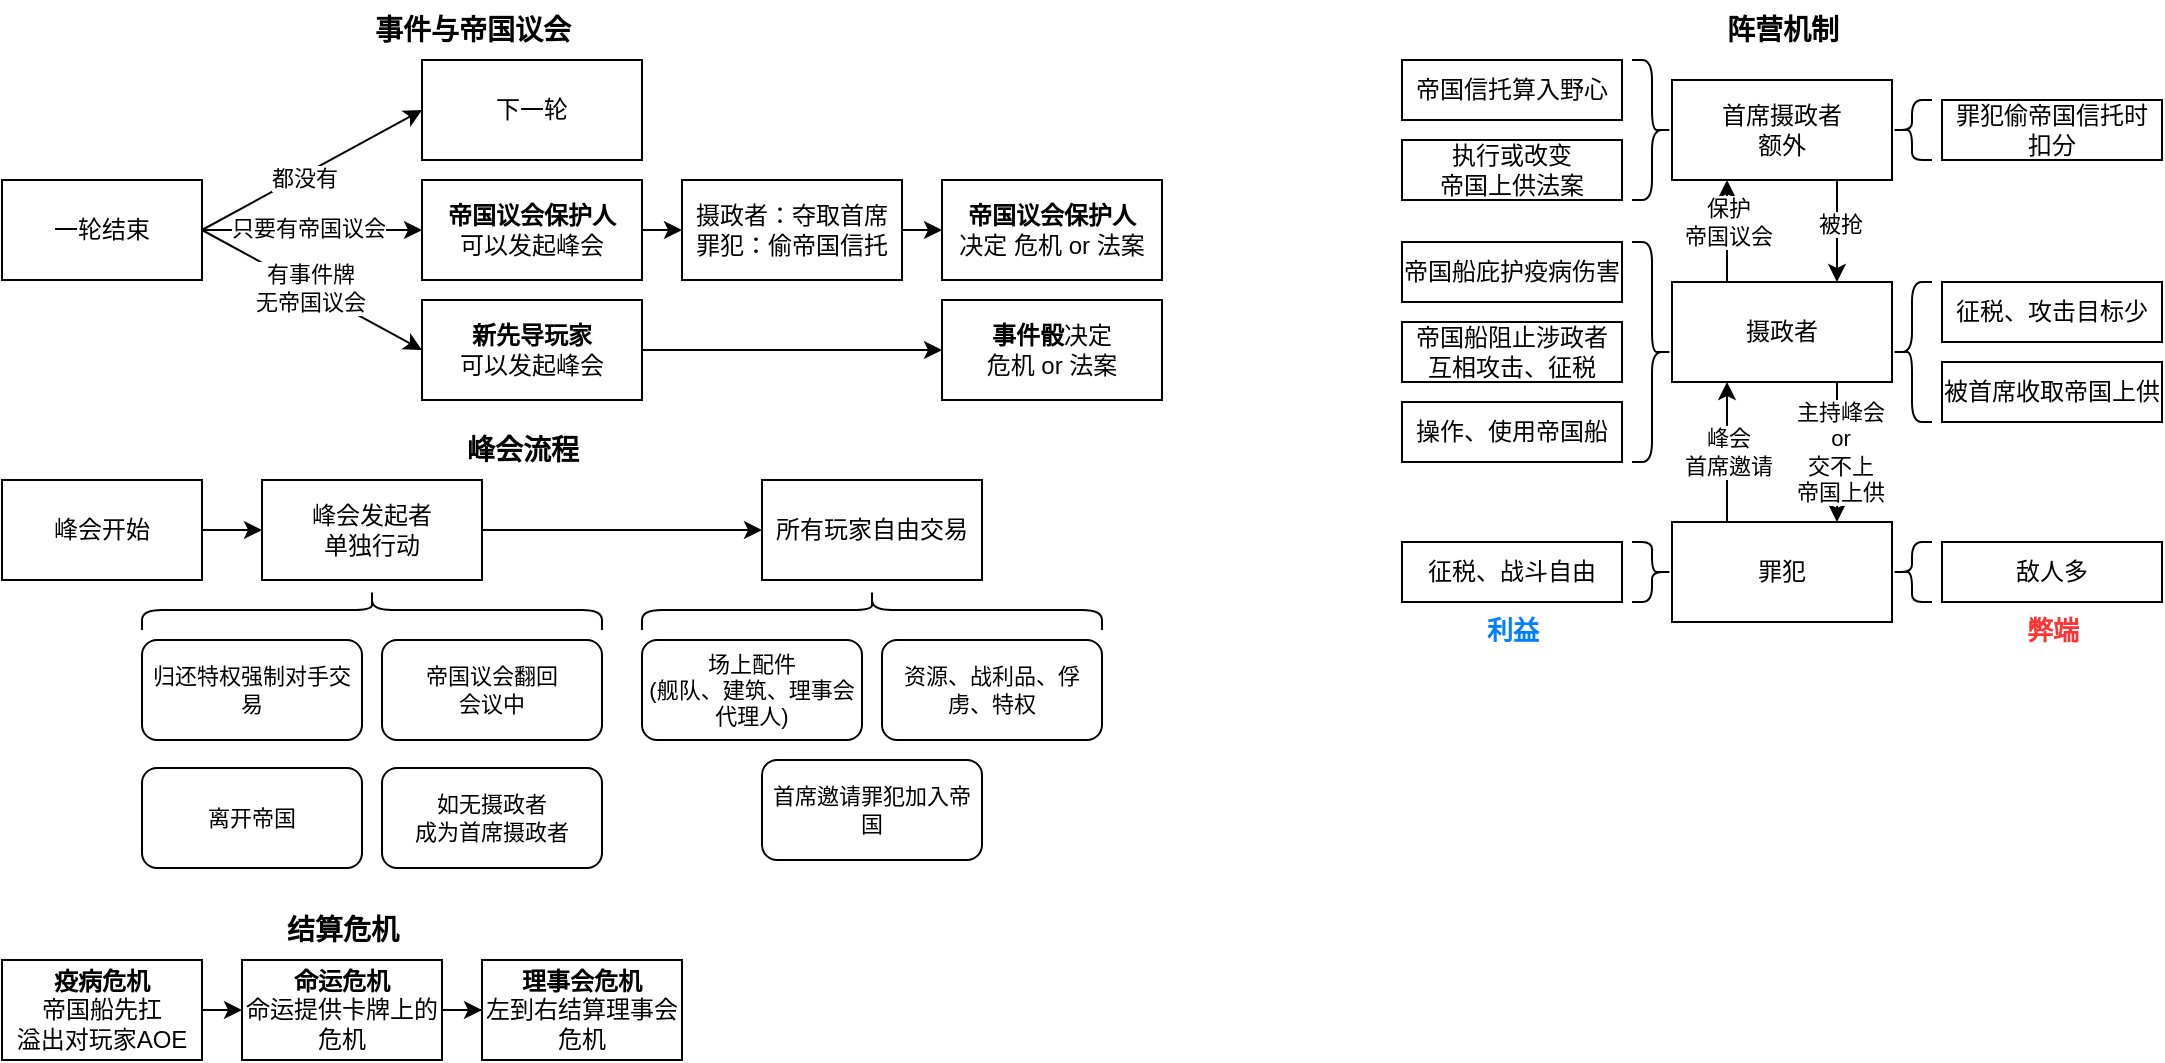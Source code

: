 <mxfile version="26.2.14">
  <diagram name="第 1 页" id="riQj2SsIYHaeRm9hvg5i">
    <mxGraphModel dx="1514" dy="794" grid="1" gridSize="10" guides="1" tooltips="1" connect="1" arrows="1" fold="1" page="1" pageScale="1" pageWidth="1169" pageHeight="827" math="0" shadow="0">
      <root>
        <mxCell id="0" />
        <mxCell id="1" parent="0" />
        <mxCell id="O2c5ZnIOiMMet67NoF-J-28" style="edgeStyle=none;shape=connector;rounded=0;orthogonalLoop=1;jettySize=auto;html=1;exitX=1;exitY=0.5;exitDx=0;exitDy=0;entryX=0;entryY=0.5;entryDx=0;entryDy=0;strokeColor=default;align=center;verticalAlign=middle;fontFamily=Helvetica;fontSize=11;fontColor=default;labelBackgroundColor=default;endArrow=classic;" parent="1" source="O2c5ZnIOiMMet67NoF-J-1" target="O2c5ZnIOiMMet67NoF-J-33" edge="1">
          <mxGeometry relative="1" as="geometry" />
        </mxCell>
        <mxCell id="O2c5ZnIOiMMet67NoF-J-29" value="只要有帝国议会" style="edgeLabel;html=1;align=center;verticalAlign=middle;resizable=0;points=[];fontFamily=Helvetica;fontSize=11;fontColor=default;labelBackgroundColor=default;" parent="O2c5ZnIOiMMet67NoF-J-28" vertex="1" connectable="0">
          <mxGeometry x="-0.035" y="1" relative="1" as="geometry">
            <mxPoint as="offset" />
          </mxGeometry>
        </mxCell>
        <mxCell id="O2c5ZnIOiMMet67NoF-J-31" style="edgeStyle=none;shape=connector;rounded=0;orthogonalLoop=1;jettySize=auto;html=1;exitX=1;exitY=0.5;exitDx=0;exitDy=0;entryX=0;entryY=0.5;entryDx=0;entryDy=0;strokeColor=default;align=center;verticalAlign=middle;fontFamily=Helvetica;fontSize=11;fontColor=default;labelBackgroundColor=default;endArrow=classic;" parent="1" source="O2c5ZnIOiMMet67NoF-J-1" target="O2c5ZnIOiMMet67NoF-J-24" edge="1">
          <mxGeometry relative="1" as="geometry" />
        </mxCell>
        <mxCell id="O2c5ZnIOiMMet67NoF-J-32" value="有事件牌&lt;div&gt;无帝国议会&lt;/div&gt;" style="edgeLabel;html=1;align=center;verticalAlign=middle;resizable=0;points=[];fontFamily=Helvetica;fontSize=11;fontColor=default;labelBackgroundColor=default;" parent="O2c5ZnIOiMMet67NoF-J-31" vertex="1" connectable="0">
          <mxGeometry x="-0.027" relative="1" as="geometry">
            <mxPoint as="offset" />
          </mxGeometry>
        </mxCell>
        <mxCell id="O2c5ZnIOiMMet67NoF-J-1" value="一轮结束" style="whiteSpace=wrap;html=1;" parent="1" vertex="1">
          <mxGeometry x="20" y="90" width="100" height="50" as="geometry" />
        </mxCell>
        <mxCell id="O2c5ZnIOiMMet67NoF-J-10" value="下一轮" style="whiteSpace=wrap;html=1;" parent="1" vertex="1">
          <mxGeometry x="230" y="30" width="110" height="50" as="geometry" />
        </mxCell>
        <mxCell id="O2c5ZnIOiMMet67NoF-J-20" style="edgeStyle=none;shape=connector;rounded=0;orthogonalLoop=1;jettySize=auto;html=1;exitX=1;exitY=0.5;exitDx=0;exitDy=0;entryX=0;entryY=0.5;entryDx=0;entryDy=0;strokeColor=default;align=center;verticalAlign=middle;fontFamily=Helvetica;fontSize=11;fontColor=default;labelBackgroundColor=default;endArrow=classic;" parent="1" source="O2c5ZnIOiMMet67NoF-J-1" target="O2c5ZnIOiMMet67NoF-J-10" edge="1">
          <mxGeometry relative="1" as="geometry">
            <mxPoint x="195" y="85" as="sourcePoint" />
          </mxGeometry>
        </mxCell>
        <mxCell id="O2c5ZnIOiMMet67NoF-J-21" value="都没有" style="edgeLabel;html=1;align=center;verticalAlign=middle;resizable=0;points=[];fontFamily=Helvetica;fontSize=11;fontColor=default;labelBackgroundColor=default;" parent="O2c5ZnIOiMMet67NoF-J-20" vertex="1" connectable="0">
          <mxGeometry x="-0.091" y="-1" relative="1" as="geometry">
            <mxPoint as="offset" />
          </mxGeometry>
        </mxCell>
        <mxCell id="O2c5ZnIOiMMet67NoF-J-35" style="edgeStyle=none;shape=connector;rounded=0;orthogonalLoop=1;jettySize=auto;html=1;exitX=1;exitY=0.5;exitDx=0;exitDy=0;entryX=0;entryY=0.5;entryDx=0;entryDy=0;strokeColor=default;align=center;verticalAlign=middle;fontFamily=Helvetica;fontSize=11;fontColor=default;labelBackgroundColor=default;endArrow=classic;" parent="1" source="O2c5ZnIOiMMet67NoF-J-24" target="O2c5ZnIOiMMet67NoF-J-30" edge="1">
          <mxGeometry relative="1" as="geometry" />
        </mxCell>
        <mxCell id="O2c5ZnIOiMMet67NoF-J-24" value="&lt;b&gt;新先导玩家&lt;/b&gt;&lt;div&gt;可以发起峰会&lt;/div&gt;" style="whiteSpace=wrap;html=1;" parent="1" vertex="1">
          <mxGeometry x="230" y="150" width="110" height="50" as="geometry" />
        </mxCell>
        <mxCell id="O2c5ZnIOiMMet67NoF-J-30" value="&lt;b&gt;事件骰&lt;/b&gt;决定&lt;div&gt;危机 or 法案&lt;/div&gt;" style="whiteSpace=wrap;html=1;" parent="1" vertex="1">
          <mxGeometry x="490" y="150" width="110" height="50" as="geometry" />
        </mxCell>
        <mxCell id="O2c5ZnIOiMMet67NoF-J-37" style="edgeStyle=none;shape=connector;rounded=0;orthogonalLoop=1;jettySize=auto;html=1;exitX=1;exitY=0.5;exitDx=0;exitDy=0;entryX=0;entryY=0.5;entryDx=0;entryDy=0;strokeColor=default;align=center;verticalAlign=middle;fontFamily=Helvetica;fontSize=11;fontColor=default;labelBackgroundColor=default;endArrow=classic;" parent="1" source="O2c5ZnIOiMMet67NoF-J-33" target="O2c5ZnIOiMMet67NoF-J-36" edge="1">
          <mxGeometry relative="1" as="geometry" />
        </mxCell>
        <mxCell id="O2c5ZnIOiMMet67NoF-J-33" value="&lt;b&gt;帝国议会保护人&lt;/b&gt;&lt;div&gt;可以发起峰会&lt;/div&gt;" style="whiteSpace=wrap;html=1;" parent="1" vertex="1">
          <mxGeometry x="230" y="90" width="110" height="50" as="geometry" />
        </mxCell>
        <mxCell id="O2c5ZnIOiMMet67NoF-J-34" value="&lt;b&gt;帝国议会保护人&lt;/b&gt;&lt;div&gt;决定 危机 or 法案&lt;/div&gt;" style="whiteSpace=wrap;html=1;" parent="1" vertex="1">
          <mxGeometry x="490" y="90" width="110" height="50" as="geometry" />
        </mxCell>
        <mxCell id="O2c5ZnIOiMMet67NoF-J-38" style="edgeStyle=none;shape=connector;rounded=0;orthogonalLoop=1;jettySize=auto;html=1;exitX=1;exitY=0.5;exitDx=0;exitDy=0;entryX=0;entryY=0.5;entryDx=0;entryDy=0;strokeColor=default;align=center;verticalAlign=middle;fontFamily=Helvetica;fontSize=11;fontColor=default;labelBackgroundColor=default;endArrow=classic;" parent="1" source="O2c5ZnIOiMMet67NoF-J-36" target="O2c5ZnIOiMMet67NoF-J-34" edge="1">
          <mxGeometry relative="1" as="geometry" />
        </mxCell>
        <mxCell id="O2c5ZnIOiMMet67NoF-J-36" value="摄政者：夺取首席&lt;div&gt;罪犯：偷帝国信托&lt;/div&gt;" style="whiteSpace=wrap;html=1;" parent="1" vertex="1">
          <mxGeometry x="360" y="90" width="110" height="50" as="geometry" />
        </mxCell>
        <mxCell id="O2c5ZnIOiMMet67NoF-J-41" style="edgeStyle=none;shape=connector;rounded=0;orthogonalLoop=1;jettySize=auto;html=1;exitX=1;exitY=0.5;exitDx=0;exitDy=0;entryX=0;entryY=0.5;entryDx=0;entryDy=0;strokeColor=default;align=center;verticalAlign=middle;fontFamily=Helvetica;fontSize=11;fontColor=default;labelBackgroundColor=default;endArrow=classic;" parent="1" source="O2c5ZnIOiMMet67NoF-J-39" target="O2c5ZnIOiMMet67NoF-J-40" edge="1">
          <mxGeometry relative="1" as="geometry" />
        </mxCell>
        <mxCell id="O2c5ZnIOiMMet67NoF-J-39" value="峰会开始" style="whiteSpace=wrap;html=1;" parent="1" vertex="1">
          <mxGeometry x="20" y="240" width="100" height="50" as="geometry" />
        </mxCell>
        <mxCell id="O2c5ZnIOiMMet67NoF-J-50" style="edgeStyle=none;shape=connector;rounded=0;orthogonalLoop=1;jettySize=auto;html=1;exitX=1;exitY=0.5;exitDx=0;exitDy=0;strokeColor=default;align=center;verticalAlign=middle;fontFamily=Helvetica;fontSize=11;fontColor=default;labelBackgroundColor=default;endArrow=classic;" parent="1" source="O2c5ZnIOiMMet67NoF-J-40" target="O2c5ZnIOiMMet67NoF-J-49" edge="1">
          <mxGeometry relative="1" as="geometry" />
        </mxCell>
        <mxCell id="O2c5ZnIOiMMet67NoF-J-40" value="峰会发起者&lt;div&gt;单独行动&lt;/div&gt;" style="whiteSpace=wrap;html=1;" parent="1" vertex="1">
          <mxGeometry x="150" y="240" width="110" height="50" as="geometry" />
        </mxCell>
        <mxCell id="O2c5ZnIOiMMet67NoF-J-43" value="归还特权强制对手交易" style="rounded=1;whiteSpace=wrap;html=1;fontFamily=Helvetica;fontSize=11;fontColor=default;labelBackgroundColor=default;" parent="1" vertex="1">
          <mxGeometry x="90" y="320" width="110" height="50" as="geometry" />
        </mxCell>
        <mxCell id="O2c5ZnIOiMMet67NoF-J-44" value="帝国议会翻回&lt;div&gt;会议中&lt;/div&gt;" style="rounded=1;whiteSpace=wrap;html=1;fontFamily=Helvetica;fontSize=11;fontColor=default;labelBackgroundColor=default;" parent="1" vertex="1">
          <mxGeometry x="210" y="320" width="110" height="50" as="geometry" />
        </mxCell>
        <mxCell id="O2c5ZnIOiMMet67NoF-J-45" value="离开帝国" style="rounded=1;whiteSpace=wrap;html=1;fontFamily=Helvetica;fontSize=11;fontColor=default;labelBackgroundColor=default;" parent="1" vertex="1">
          <mxGeometry x="90" y="384" width="110" height="50" as="geometry" />
        </mxCell>
        <mxCell id="O2c5ZnIOiMMet67NoF-J-46" value="如无摄政者&lt;div&gt;成为首席摄政者&lt;/div&gt;" style="rounded=1;whiteSpace=wrap;html=1;fontFamily=Helvetica;fontSize=11;fontColor=default;labelBackgroundColor=default;" parent="1" vertex="1">
          <mxGeometry x="210" y="384" width="110" height="50" as="geometry" />
        </mxCell>
        <mxCell id="O2c5ZnIOiMMet67NoF-J-48" value="" style="shape=curlyBracket;whiteSpace=wrap;html=1;rounded=1;labelPosition=left;verticalLabelPosition=middle;align=right;verticalAlign=middle;fontFamily=Helvetica;fontSize=11;fontColor=default;labelBackgroundColor=default;rotation=90;" parent="1" vertex="1">
          <mxGeometry x="195" y="190" width="20" height="230" as="geometry" />
        </mxCell>
        <mxCell id="O2c5ZnIOiMMet67NoF-J-49" value="所有玩家自由交易" style="whiteSpace=wrap;html=1;" parent="1" vertex="1">
          <mxGeometry x="400" y="240" width="110" height="50" as="geometry" />
        </mxCell>
        <mxCell id="O2c5ZnIOiMMet67NoF-J-51" value="场上配件&lt;div&gt;(舰队、建筑、理事会代理人)&lt;/div&gt;" style="rounded=1;whiteSpace=wrap;html=1;fontFamily=Helvetica;fontSize=11;fontColor=default;labelBackgroundColor=default;" parent="1" vertex="1">
          <mxGeometry x="340" y="320" width="110" height="50" as="geometry" />
        </mxCell>
        <mxCell id="O2c5ZnIOiMMet67NoF-J-52" value="资源、战利品、俘虏、特权" style="rounded=1;whiteSpace=wrap;html=1;fontFamily=Helvetica;fontSize=11;fontColor=default;labelBackgroundColor=default;" parent="1" vertex="1">
          <mxGeometry x="460" y="320" width="110" height="50" as="geometry" />
        </mxCell>
        <mxCell id="O2c5ZnIOiMMet67NoF-J-53" value="首席邀请罪犯加入帝国" style="rounded=1;whiteSpace=wrap;html=1;fontFamily=Helvetica;fontSize=11;fontColor=default;labelBackgroundColor=default;" parent="1" vertex="1">
          <mxGeometry x="400" y="380" width="110" height="50" as="geometry" />
        </mxCell>
        <mxCell id="O2c5ZnIOiMMet67NoF-J-54" value="" style="shape=curlyBracket;whiteSpace=wrap;html=1;rounded=1;labelPosition=left;verticalLabelPosition=middle;align=right;verticalAlign=middle;fontFamily=Helvetica;fontSize=11;fontColor=default;labelBackgroundColor=default;rotation=90;" parent="1" vertex="1">
          <mxGeometry x="445" y="190" width="20" height="230" as="geometry" />
        </mxCell>
        <mxCell id="EzaMi73hbhWjP7lAaJtn-1" value="峰会流程" style="text;html=1;align=center;verticalAlign=middle;resizable=0;points=[];autosize=1;strokeColor=none;fillColor=none;fontSize=14;fontStyle=1" parent="1" vertex="1">
          <mxGeometry x="240" y="210" width="80" height="30" as="geometry" />
        </mxCell>
        <mxCell id="EzaMi73hbhWjP7lAaJtn-2" value="事件与帝国议会" style="text;html=1;align=center;verticalAlign=middle;resizable=0;points=[];autosize=1;strokeColor=none;fillColor=none;fontSize=14;fontStyle=1" parent="1" vertex="1">
          <mxGeometry x="195" width="120" height="30" as="geometry" />
        </mxCell>
        <mxCell id="EzaMi73hbhWjP7lAaJtn-3" value="阵营机制" style="text;html=1;align=center;verticalAlign=middle;resizable=0;points=[];autosize=1;strokeColor=none;fillColor=none;fontSize=14;fontStyle=1" parent="1" vertex="1">
          <mxGeometry x="870" width="80" height="30" as="geometry" />
        </mxCell>
        <mxCell id="EzaMi73hbhWjP7lAaJtn-20" style="edgeStyle=orthogonalEdgeStyle;rounded=0;orthogonalLoop=1;jettySize=auto;html=1;exitX=0.75;exitY=1;exitDx=0;exitDy=0;entryX=0.75;entryY=0;entryDx=0;entryDy=0;" parent="1" source="EzaMi73hbhWjP7lAaJtn-4" target="EzaMi73hbhWjP7lAaJtn-12" edge="1">
          <mxGeometry relative="1" as="geometry" />
        </mxCell>
        <mxCell id="EzaMi73hbhWjP7lAaJtn-21" value="主持峰会&lt;div&gt;or&lt;/div&gt;&lt;div&gt;交不上&lt;/div&gt;&lt;div&gt;帝国上供&lt;/div&gt;" style="edgeLabel;html=1;align=center;verticalAlign=middle;resizable=0;points=[];" parent="EzaMi73hbhWjP7lAaJtn-20" vertex="1" connectable="0">
          <mxGeometry x="-0.257" y="1" relative="1" as="geometry">
            <mxPoint y="9" as="offset" />
          </mxGeometry>
        </mxCell>
        <mxCell id="EzaMi73hbhWjP7lAaJtn-25" style="edgeStyle=orthogonalEdgeStyle;rounded=0;orthogonalLoop=1;jettySize=auto;html=1;exitX=0.25;exitY=0;exitDx=0;exitDy=0;entryX=0.25;entryY=1;entryDx=0;entryDy=0;" parent="1" source="EzaMi73hbhWjP7lAaJtn-4" target="EzaMi73hbhWjP7lAaJtn-10" edge="1">
          <mxGeometry relative="1" as="geometry" />
        </mxCell>
        <mxCell id="EzaMi73hbhWjP7lAaJtn-27" value="保护&lt;div&gt;帝国议会&lt;/div&gt;" style="edgeLabel;html=1;align=center;verticalAlign=middle;resizable=0;points=[];" parent="EzaMi73hbhWjP7lAaJtn-25" vertex="1" connectable="0">
          <mxGeometry x="0.175" relative="1" as="geometry">
            <mxPoint as="offset" />
          </mxGeometry>
        </mxCell>
        <mxCell id="EzaMi73hbhWjP7lAaJtn-4" value="摄政者" style="whiteSpace=wrap;html=1;" parent="1" vertex="1">
          <mxGeometry x="855" y="141" width="110" height="50" as="geometry" />
        </mxCell>
        <mxCell id="EzaMi73hbhWjP7lAaJtn-5" value="利益" style="text;html=1;align=center;verticalAlign=middle;resizable=0;points=[];autosize=1;strokeColor=none;fillColor=none;fontSize=13;fontColor=#007FFF;fontStyle=1" parent="1" vertex="1">
          <mxGeometry x="750" y="300" width="50" height="30" as="geometry" />
        </mxCell>
        <mxCell id="EzaMi73hbhWjP7lAaJtn-6" value="弊端" style="text;html=1;align=center;verticalAlign=middle;resizable=0;points=[];autosize=1;strokeColor=none;fillColor=none;fontSize=13;fontColor=#FF3333;fontStyle=1" parent="1" vertex="1">
          <mxGeometry x="1020" y="300" width="50" height="30" as="geometry" />
        </mxCell>
        <mxCell id="EzaMi73hbhWjP7lAaJtn-7" value="帝国船庇护疫病伤害" style="whiteSpace=wrap;html=1;" parent="1" vertex="1">
          <mxGeometry x="720" y="121" width="110" height="30" as="geometry" />
        </mxCell>
        <mxCell id="EzaMi73hbhWjP7lAaJtn-8" value="帝国船阻止涉政者&lt;div&gt;互相攻击、征税&lt;/div&gt;" style="whiteSpace=wrap;html=1;" parent="1" vertex="1">
          <mxGeometry x="720" y="161" width="110" height="30" as="geometry" />
        </mxCell>
        <mxCell id="EzaMi73hbhWjP7lAaJtn-26" style="edgeStyle=orthogonalEdgeStyle;rounded=0;orthogonalLoop=1;jettySize=auto;html=1;exitX=0.75;exitY=1;exitDx=0;exitDy=0;entryX=0.75;entryY=0;entryDx=0;entryDy=0;" parent="1" source="EzaMi73hbhWjP7lAaJtn-10" target="EzaMi73hbhWjP7lAaJtn-4" edge="1">
          <mxGeometry relative="1" as="geometry" />
        </mxCell>
        <mxCell id="EzaMi73hbhWjP7lAaJtn-28" value="被抢" style="edgeLabel;html=1;align=center;verticalAlign=middle;resizable=0;points=[];" parent="EzaMi73hbhWjP7lAaJtn-26" vertex="1" connectable="0">
          <mxGeometry x="-0.15" y="1" relative="1" as="geometry">
            <mxPoint as="offset" />
          </mxGeometry>
        </mxCell>
        <mxCell id="EzaMi73hbhWjP7lAaJtn-10" value="首席摄政者&lt;div&gt;额外&lt;/div&gt;" style="whiteSpace=wrap;html=1;" parent="1" vertex="1">
          <mxGeometry x="855" y="40" width="110" height="50" as="geometry" />
        </mxCell>
        <mxCell id="EzaMi73hbhWjP7lAaJtn-11" value="征税、攻击目标少" style="whiteSpace=wrap;html=1;" parent="1" vertex="1">
          <mxGeometry x="990" y="141" width="110" height="30" as="geometry" />
        </mxCell>
        <mxCell id="EzaMi73hbhWjP7lAaJtn-22" style="edgeStyle=orthogonalEdgeStyle;rounded=0;orthogonalLoop=1;jettySize=auto;html=1;exitX=0.25;exitY=0;exitDx=0;exitDy=0;entryX=0.25;entryY=1;entryDx=0;entryDy=0;" parent="1" source="EzaMi73hbhWjP7lAaJtn-12" target="EzaMi73hbhWjP7lAaJtn-4" edge="1">
          <mxGeometry relative="1" as="geometry" />
        </mxCell>
        <mxCell id="EzaMi73hbhWjP7lAaJtn-23" value="峰会&lt;div&gt;首席邀请&lt;/div&gt;" style="edgeLabel;html=1;align=center;verticalAlign=middle;resizable=0;points=[];" parent="EzaMi73hbhWjP7lAaJtn-22" vertex="1" connectable="0">
          <mxGeometry x="-0.057" relative="1" as="geometry">
            <mxPoint y="-2" as="offset" />
          </mxGeometry>
        </mxCell>
        <mxCell id="EzaMi73hbhWjP7lAaJtn-12" value="罪犯" style="whiteSpace=wrap;html=1;" parent="1" vertex="1">
          <mxGeometry x="855" y="261" width="110" height="50" as="geometry" />
        </mxCell>
        <mxCell id="EzaMi73hbhWjP7lAaJtn-13" value="敌人多" style="whiteSpace=wrap;html=1;" parent="1" vertex="1">
          <mxGeometry x="990" y="271" width="110" height="30" as="geometry" />
        </mxCell>
        <mxCell id="EzaMi73hbhWjP7lAaJtn-14" value="操作、使用帝国船" style="whiteSpace=wrap;html=1;" parent="1" vertex="1">
          <mxGeometry x="720" y="201" width="110" height="30" as="geometry" />
        </mxCell>
        <mxCell id="EzaMi73hbhWjP7lAaJtn-15" value="征税、战斗自由" style="whiteSpace=wrap;html=1;" parent="1" vertex="1">
          <mxGeometry x="720" y="271" width="110" height="30" as="geometry" />
        </mxCell>
        <mxCell id="EzaMi73hbhWjP7lAaJtn-16" value="帝国信托算入野心" style="whiteSpace=wrap;html=1;" parent="1" vertex="1">
          <mxGeometry x="720" y="30" width="110" height="30" as="geometry" />
        </mxCell>
        <mxCell id="EzaMi73hbhWjP7lAaJtn-17" value="执行或改变&lt;div&gt;帝国上供法案&lt;/div&gt;" style="whiteSpace=wrap;html=1;" parent="1" vertex="1">
          <mxGeometry x="720" y="70" width="110" height="30" as="geometry" />
        </mxCell>
        <mxCell id="EzaMi73hbhWjP7lAaJtn-18" value="" style="shape=curlyBracket;whiteSpace=wrap;html=1;rounded=1;labelPosition=left;verticalLabelPosition=middle;align=right;verticalAlign=middle;fontFamily=Helvetica;fontSize=11;fontColor=default;labelBackgroundColor=default;rotation=-180;" parent="1" vertex="1">
          <mxGeometry x="835" y="30" width="20" height="70" as="geometry" />
        </mxCell>
        <mxCell id="EzaMi73hbhWjP7lAaJtn-19" value="" style="shape=curlyBracket;whiteSpace=wrap;html=1;rounded=1;labelPosition=left;verticalLabelPosition=middle;align=right;verticalAlign=middle;fontFamily=Helvetica;fontSize=11;fontColor=default;labelBackgroundColor=default;rotation=-180;" parent="1" vertex="1">
          <mxGeometry x="835" y="121" width="20" height="110" as="geometry" />
        </mxCell>
        <mxCell id="EzaMi73hbhWjP7lAaJtn-29" value="被首席收取帝国上供" style="whiteSpace=wrap;html=1;" parent="1" vertex="1">
          <mxGeometry x="990" y="181" width="110" height="30" as="geometry" />
        </mxCell>
        <mxCell id="EzaMi73hbhWjP7lAaJtn-30" value="" style="shape=curlyBracket;whiteSpace=wrap;html=1;rounded=1;labelPosition=left;verticalLabelPosition=middle;align=right;verticalAlign=middle;fontFamily=Helvetica;fontSize=11;fontColor=default;labelBackgroundColor=default;rotation=0;" parent="1" vertex="1">
          <mxGeometry x="965" y="141" width="20" height="70" as="geometry" />
        </mxCell>
        <mxCell id="EzaMi73hbhWjP7lAaJtn-31" value="" style="shape=curlyBracket;whiteSpace=wrap;html=1;rounded=1;labelPosition=left;verticalLabelPosition=middle;align=right;verticalAlign=middle;fontFamily=Helvetica;fontSize=11;fontColor=default;labelBackgroundColor=default;rotation=0;" parent="1" vertex="1">
          <mxGeometry x="965" y="271" width="20" height="30" as="geometry" />
        </mxCell>
        <mxCell id="EzaMi73hbhWjP7lAaJtn-32" value="" style="shape=curlyBracket;whiteSpace=wrap;html=1;rounded=1;labelPosition=left;verticalLabelPosition=middle;align=right;verticalAlign=middle;fontFamily=Helvetica;fontSize=11;fontColor=default;labelBackgroundColor=default;rotation=-180;" parent="1" vertex="1">
          <mxGeometry x="835" y="271" width="20" height="30" as="geometry" />
        </mxCell>
        <mxCell id="EzaMi73hbhWjP7lAaJtn-33" value="" style="shape=curlyBracket;whiteSpace=wrap;html=1;rounded=1;labelPosition=left;verticalLabelPosition=middle;align=right;verticalAlign=middle;fontFamily=Helvetica;fontSize=11;fontColor=default;labelBackgroundColor=default;rotation=0;" parent="1" vertex="1">
          <mxGeometry x="965" y="50" width="20" height="30" as="geometry" />
        </mxCell>
        <mxCell id="EzaMi73hbhWjP7lAaJtn-34" value="罪犯偷帝国信托时&lt;div&gt;扣分&lt;/div&gt;" style="whiteSpace=wrap;html=1;" parent="1" vertex="1">
          <mxGeometry x="990" y="50" width="110" height="30" as="geometry" />
        </mxCell>
        <mxCell id="EzaMi73hbhWjP7lAaJtn-35" value="结算危机" style="text;html=1;align=center;verticalAlign=middle;resizable=0;points=[];autosize=1;strokeColor=none;fillColor=none;fontSize=14;fontStyle=1" parent="1" vertex="1">
          <mxGeometry x="150" y="450" width="80" height="30" as="geometry" />
        </mxCell>
        <mxCell id="EzaMi73hbhWjP7lAaJtn-39" style="edgeStyle=orthogonalEdgeStyle;rounded=0;orthogonalLoop=1;jettySize=auto;html=1;exitX=1;exitY=0.5;exitDx=0;exitDy=0;entryX=0;entryY=0.5;entryDx=0;entryDy=0;" parent="1" source="EzaMi73hbhWjP7lAaJtn-36" target="EzaMi73hbhWjP7lAaJtn-37" edge="1">
          <mxGeometry relative="1" as="geometry" />
        </mxCell>
        <mxCell id="EzaMi73hbhWjP7lAaJtn-36" value="&lt;b&gt;疫病危机&lt;/b&gt;&lt;div&gt;帝国船先扛&lt;/div&gt;&lt;div&gt;溢出对玩家AOE&lt;/div&gt;" style="whiteSpace=wrap;html=1;" parent="1" vertex="1">
          <mxGeometry x="20" y="480" width="100" height="50" as="geometry" />
        </mxCell>
        <mxCell id="EzaMi73hbhWjP7lAaJtn-40" style="edgeStyle=orthogonalEdgeStyle;rounded=0;orthogonalLoop=1;jettySize=auto;html=1;exitX=1;exitY=0.5;exitDx=0;exitDy=0;" parent="1" source="EzaMi73hbhWjP7lAaJtn-37" target="EzaMi73hbhWjP7lAaJtn-38" edge="1">
          <mxGeometry relative="1" as="geometry" />
        </mxCell>
        <mxCell id="EzaMi73hbhWjP7lAaJtn-37" value="&lt;b&gt;命运危机&lt;/b&gt;&lt;div&gt;命运提供卡牌上的危机&lt;/div&gt;" style="whiteSpace=wrap;html=1;" parent="1" vertex="1">
          <mxGeometry x="140" y="480" width="100" height="50" as="geometry" />
        </mxCell>
        <mxCell id="EzaMi73hbhWjP7lAaJtn-38" value="&lt;b&gt;理事会危机&lt;/b&gt;&lt;div&gt;左到右结算理事会危机&lt;/div&gt;" style="whiteSpace=wrap;html=1;" parent="1" vertex="1">
          <mxGeometry x="260" y="480" width="100" height="50" as="geometry" />
        </mxCell>
      </root>
    </mxGraphModel>
  </diagram>
</mxfile>
